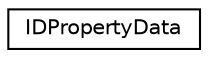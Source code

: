 digraph G
{
  edge [fontname="Helvetica",fontsize="10",labelfontname="Helvetica",labelfontsize="10"];
  node [fontname="Helvetica",fontsize="10",shape=record];
  rankdir=LR;
  Node1 [label="IDPropertyData",height=0.2,width=0.4,color="black", fillcolor="white", style="filled",URL="$da/dbd/structIDPropertyData.html"];
}
